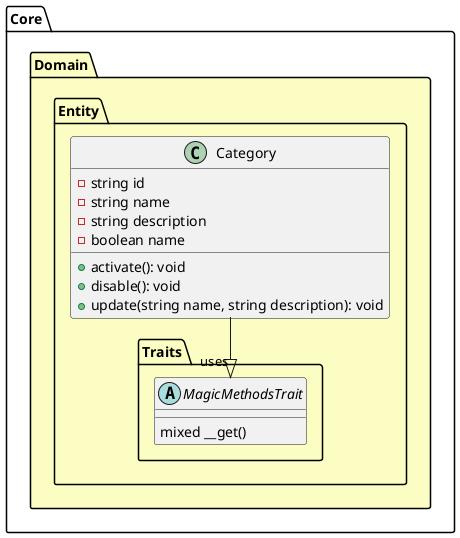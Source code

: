 @startuml Diagrama de Classe

' cores amarelo #fbfdb8 , vermelho #ffa19c, verde #a3fcb9, azul #a7d7d7
package "Core" {
    package "Domain" #fbfdb8d9 {
        package "Entity"{
            ' - private #protected +public ~package private

            package "Traits" {
                abstract class MagicMethodsTrait {
                    mixed __get()
                }
            }

            class Category {
                - string id
                - string name
                - string description
                - boolean name
                + {method} activate(): void
                + {method} disable(): void
                + {method} update(string name, string description): void
            }
        }
    }
}

Category --|> "uses" MagicMethodsTrait

@enduml